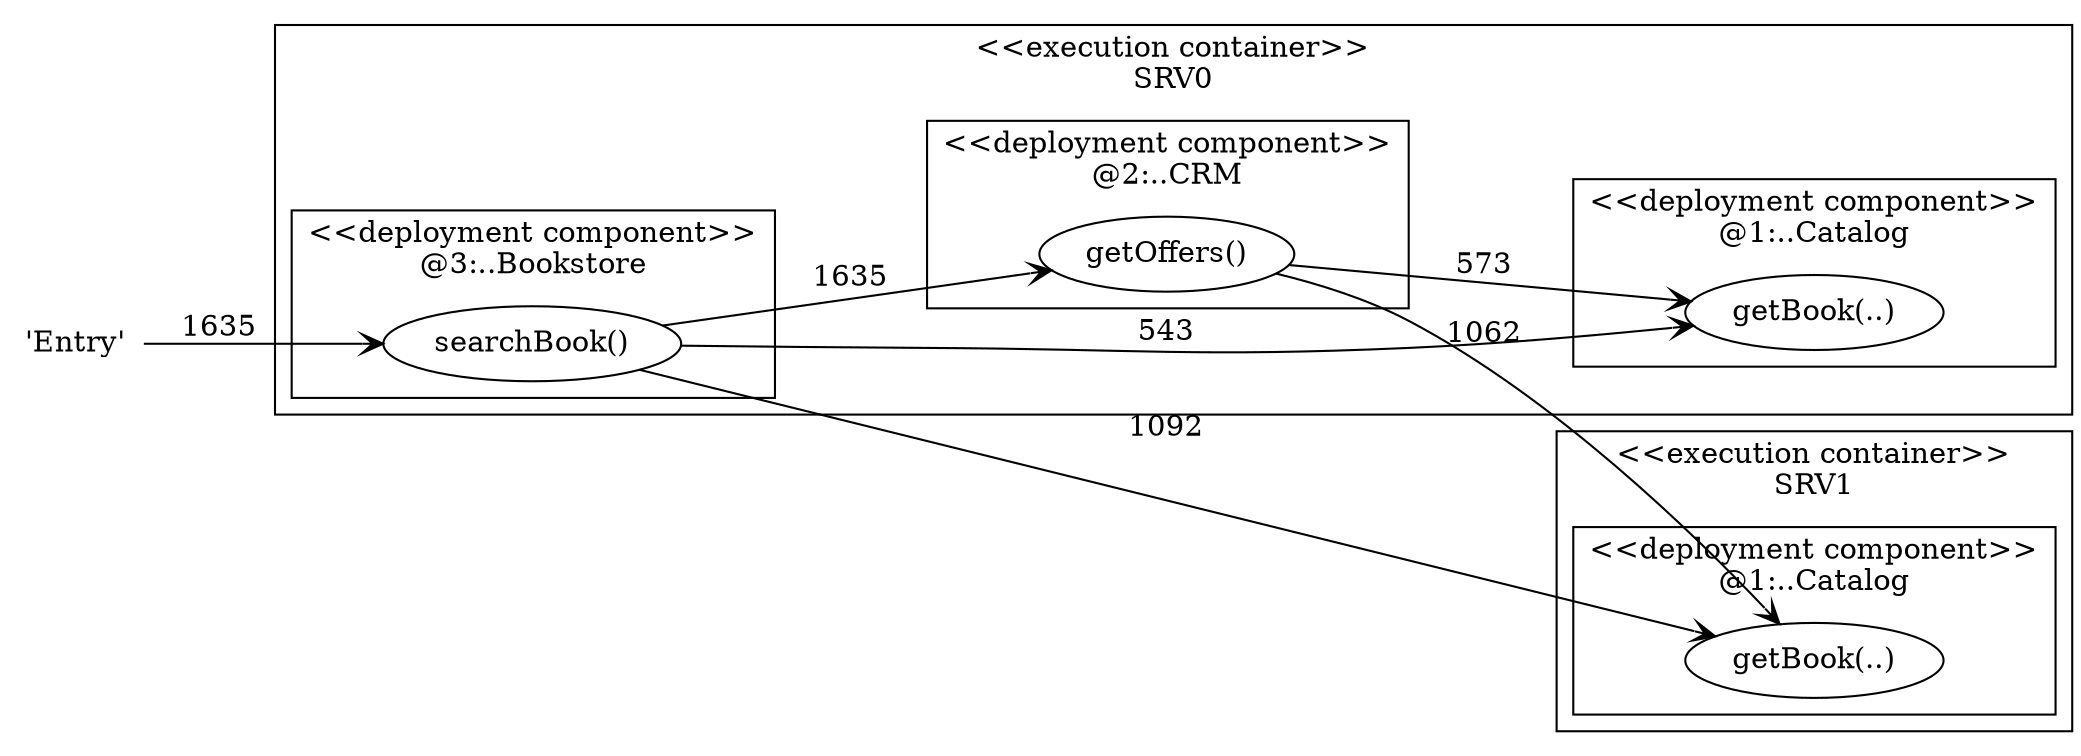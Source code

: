 digraph G {
 rankdir=LR;
"depNode_0" [label="'Entry'",shape="none"]
subgraph "cluster_container2" {
 label = "<<execution container>>\nSRV0";
 shape = "box";
 style = "filled";
 fillcolor = "white";
subgraph "cluster_component_2" {
 label = "<<deployment component>>\n@1:..Catalog";
 shape = "box";
 style = "filled";
 fillcolor = "white";
"depNode_4" [label="getBook(..)",shape="oval",style="filled",color="#000000",fillcolor="white"]
}
subgraph "cluster_component_3" {
 label = "<<deployment component>>\n@2:..CRM";
 shape = "box";
 style = "filled";
 fillcolor = "white";
"depNode_3" [label="getOffers()",shape="oval",style="filled",color="#000000",fillcolor="white"]
}
subgraph "cluster_component_4" {
 label = "<<deployment component>>\n@3:..Bookstore";
 shape = "box";
 style = "filled";
 fillcolor = "white";
"depNode_1" [label="searchBook()",shape="oval",style="filled",color="#000000",fillcolor="white"]
}
}
subgraph "cluster_container1" {
 label = "<<execution container>>\nSRV1";
 shape = "box";
 style = "filled";
 fillcolor = "white";
subgraph "cluster_component_1" {
 label = "<<deployment component>>\n@1:..Catalog";
 shape = "box";
 style = "filled";
 fillcolor = "white";
"depNode_2" [label="getBook(..)",shape="oval",style="filled",color="#000000",fillcolor="white"]
}
}
depNode_0->depNode_1[label=1635, style="solid", arrowhead="open", color="#000000"]
depNode_1->depNode_2[label=1092, style="solid", arrowhead="open", color="#000000"]
depNode_1->depNode_3[label=1635, style="solid", arrowhead="open", color="#000000"]
depNode_1->depNode_4[label=543, style="solid", arrowhead="open", color="#000000"]
depNode_3->depNode_2[label=1062, style="solid", arrowhead="open", color="#000000"]
depNode_3->depNode_4[label=573, style="solid", arrowhead="open", color="#000000"]
}
